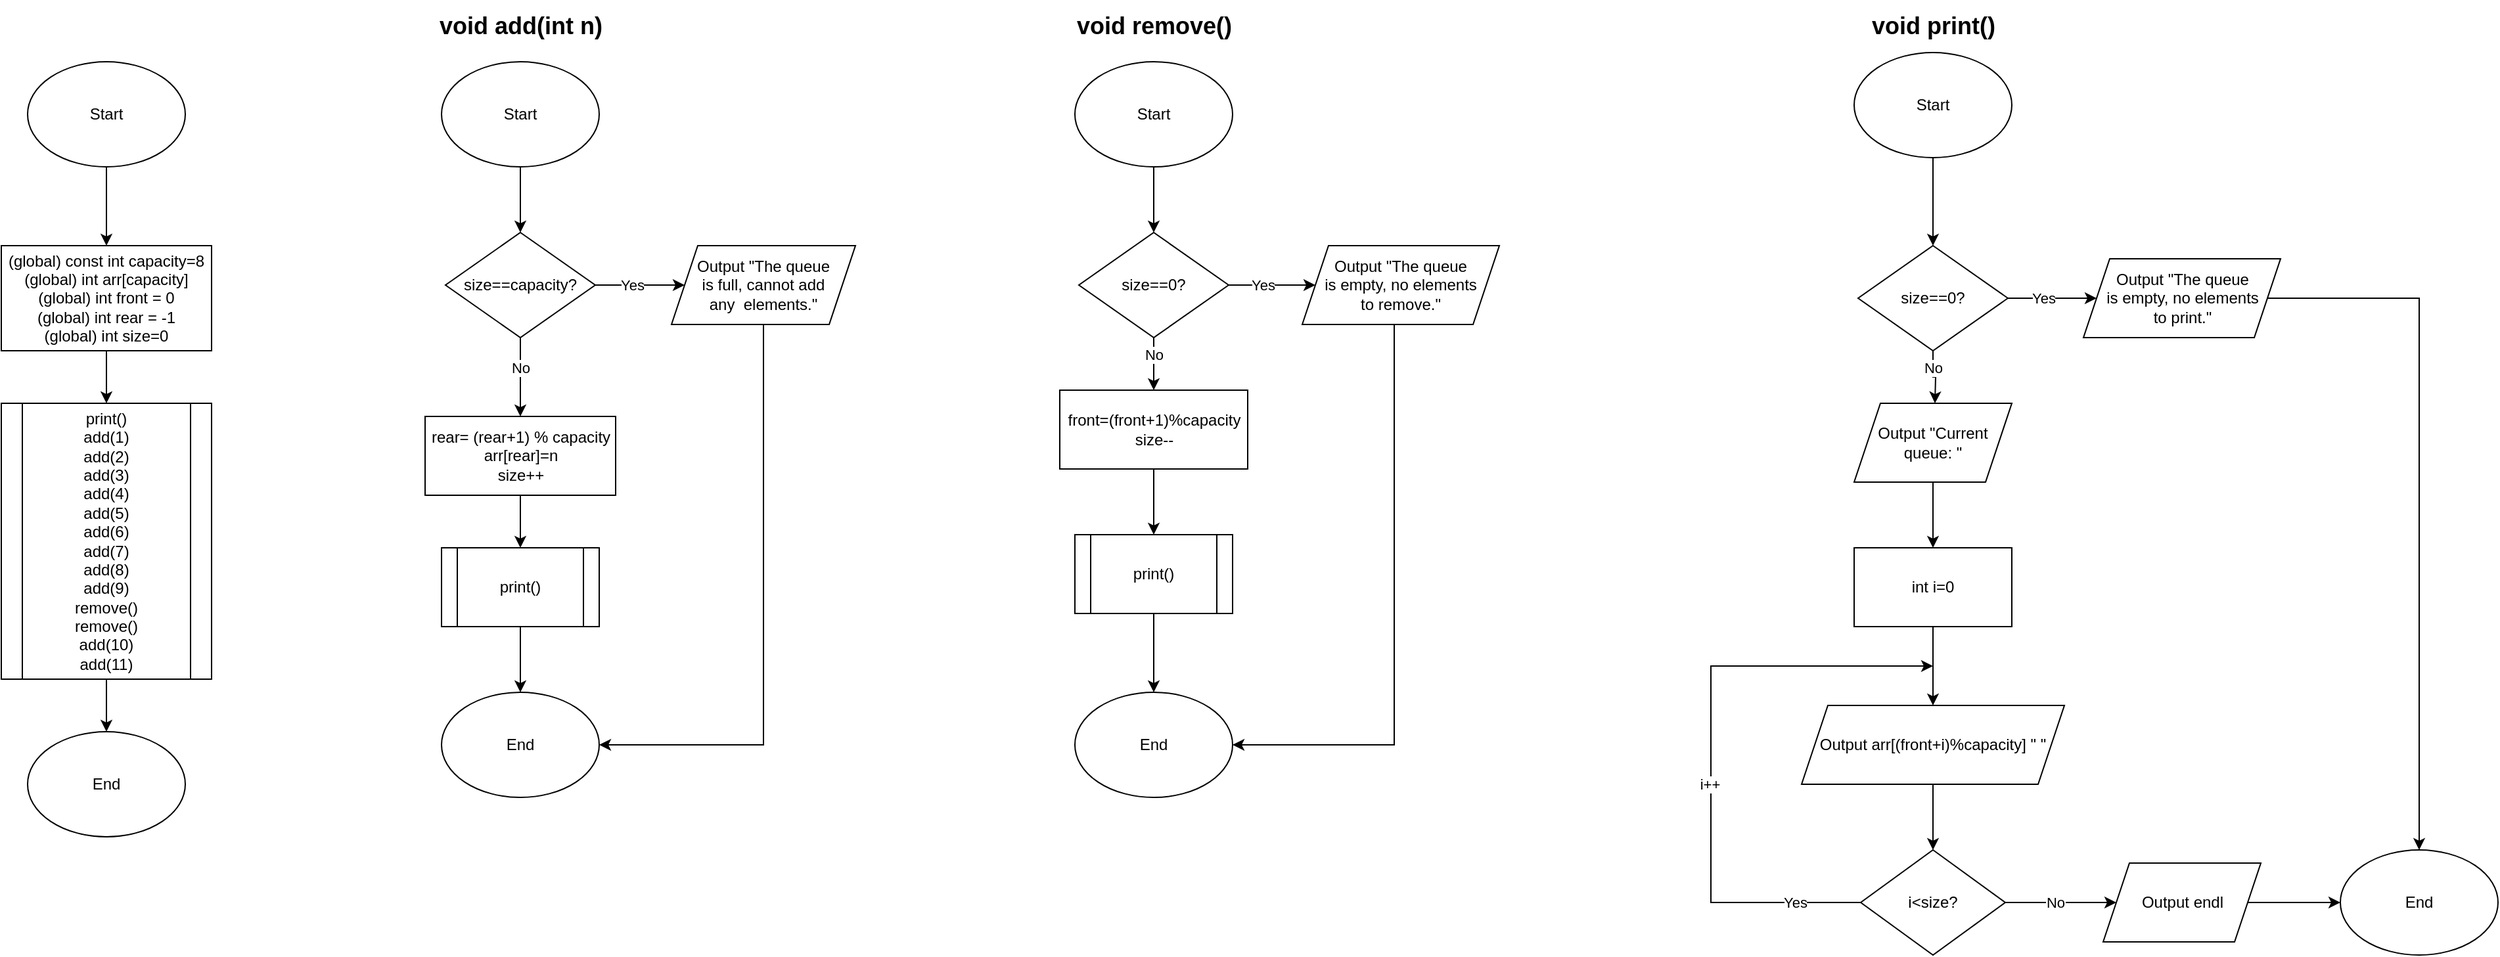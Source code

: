 <mxfile version="24.8.4">
  <diagram name="Сторінка-1" id="80chwZQd678Q8mijvlo9">
    <mxGraphModel grid="1" page="1" gridSize="10" guides="1" tooltips="1" connect="1" arrows="1" fold="1" pageScale="1" pageWidth="827" pageHeight="1169" math="0" shadow="0">
      <root>
        <mxCell id="0" />
        <mxCell id="1" parent="0" />
        <mxCell id="w2UxxnMDe0rsqvVZfb1m-3" style="edgeStyle=orthogonalEdgeStyle;rounded=0;orthogonalLoop=1;jettySize=auto;html=1;entryX=0.5;entryY=0;entryDx=0;entryDy=0;" edge="1" parent="1" source="w2UxxnMDe0rsqvVZfb1m-1" target="w2UxxnMDe0rsqvVZfb1m-2">
          <mxGeometry relative="1" as="geometry" />
        </mxCell>
        <mxCell id="w2UxxnMDe0rsqvVZfb1m-1" value="Start" style="ellipse;whiteSpace=wrap;html=1;" vertex="1" parent="1">
          <mxGeometry x="40" y="40" width="120" height="80" as="geometry" />
        </mxCell>
        <mxCell id="w2UxxnMDe0rsqvVZfb1m-5" style="edgeStyle=orthogonalEdgeStyle;rounded=0;orthogonalLoop=1;jettySize=auto;html=1;entryX=0.5;entryY=0;entryDx=0;entryDy=0;" edge="1" parent="1" source="w2UxxnMDe0rsqvVZfb1m-2" target="w2UxxnMDe0rsqvVZfb1m-4">
          <mxGeometry relative="1" as="geometry" />
        </mxCell>
        <mxCell id="w2UxxnMDe0rsqvVZfb1m-2" value="&lt;div&gt;(global) const int capacity=8&lt;/div&gt;&lt;div&gt;(global) int arr[capacity]&lt;/div&gt;&lt;div&gt;(global) int front = 0&lt;/div&gt;&lt;div&gt;(global) int rear = -1&lt;/div&gt;&lt;div&gt;(global) int size=0&lt;br&gt;&lt;/div&gt;" style="rounded=0;whiteSpace=wrap;html=1;" vertex="1" parent="1">
          <mxGeometry x="20" y="180" width="160" height="80" as="geometry" />
        </mxCell>
        <mxCell id="w2UxxnMDe0rsqvVZfb1m-7" value="" style="edgeStyle=orthogonalEdgeStyle;rounded=0;orthogonalLoop=1;jettySize=auto;html=1;" edge="1" parent="1" source="w2UxxnMDe0rsqvVZfb1m-4" target="w2UxxnMDe0rsqvVZfb1m-6">
          <mxGeometry relative="1" as="geometry" />
        </mxCell>
        <mxCell id="w2UxxnMDe0rsqvVZfb1m-4" value="&lt;div&gt;print()&lt;/div&gt;&lt;div&gt;add(1)&lt;/div&gt;&lt;div&gt;add(2)&lt;/div&gt;&lt;div&gt;add(3)&lt;/div&gt;&lt;div&gt;add(4)&lt;br&gt;add(5)&lt;/div&gt;&lt;div&gt;add(6)&lt;/div&gt;&lt;div&gt;add(7)&lt;/div&gt;&lt;div&gt;add(8)&lt;/div&gt;&lt;div&gt;add(9)&lt;/div&gt;&lt;div&gt;remove()&lt;/div&gt;&lt;div&gt;remove()&lt;/div&gt;&lt;div&gt;add(10)&lt;br&gt;add(11)&lt;br&gt;&lt;/div&gt;" style="shape=process;whiteSpace=wrap;html=1;backgroundOutline=1;" vertex="1" parent="1">
          <mxGeometry x="20" y="300" width="160" height="210" as="geometry" />
        </mxCell>
        <mxCell id="w2UxxnMDe0rsqvVZfb1m-6" value="End" style="ellipse;whiteSpace=wrap;html=1;" vertex="1" parent="1">
          <mxGeometry x="40" y="550" width="120" height="80" as="geometry" />
        </mxCell>
        <mxCell id="w2UxxnMDe0rsqvVZfb1m-9" value="&lt;div&gt;&lt;font style=&quot;font-size: 18px;&quot;&gt;&lt;b&gt;void add(int n)&lt;/b&gt;&lt;/font&gt;&lt;/div&gt;" style="text;html=1;align=center;verticalAlign=middle;resizable=0;points=[];autosize=1;strokeColor=none;fillColor=none;" vertex="1" parent="1">
          <mxGeometry x="340" y="-7" width="150" height="40" as="geometry" />
        </mxCell>
        <mxCell id="w2UxxnMDe0rsqvVZfb1m-12" value="" style="edgeStyle=orthogonalEdgeStyle;rounded=0;orthogonalLoop=1;jettySize=auto;html=1;" edge="1" parent="1" source="w2UxxnMDe0rsqvVZfb1m-10" target="w2UxxnMDe0rsqvVZfb1m-11">
          <mxGeometry relative="1" as="geometry" />
        </mxCell>
        <mxCell id="w2UxxnMDe0rsqvVZfb1m-10" value="&lt;div&gt;Start&lt;/div&gt;" style="ellipse;whiteSpace=wrap;html=1;" vertex="1" parent="1">
          <mxGeometry x="355" y="40" width="120" height="80" as="geometry" />
        </mxCell>
        <mxCell id="w2UxxnMDe0rsqvVZfb1m-14" value="" style="edgeStyle=orthogonalEdgeStyle;rounded=0;orthogonalLoop=1;jettySize=auto;html=1;" edge="1" parent="1" source="w2UxxnMDe0rsqvVZfb1m-11" target="w2UxxnMDe0rsqvVZfb1m-13">
          <mxGeometry relative="1" as="geometry" />
        </mxCell>
        <mxCell id="w2UxxnMDe0rsqvVZfb1m-17" value="Yes" style="edgeLabel;html=1;align=center;verticalAlign=middle;resizable=0;points=[];" connectable="0" vertex="1" parent="w2UxxnMDe0rsqvVZfb1m-14">
          <mxGeometry x="-0.543" relative="1" as="geometry">
            <mxPoint x="12" as="offset" />
          </mxGeometry>
        </mxCell>
        <mxCell id="w2UxxnMDe0rsqvVZfb1m-18" style="edgeStyle=orthogonalEdgeStyle;rounded=0;orthogonalLoop=1;jettySize=auto;html=1;" edge="1" parent="1" source="w2UxxnMDe0rsqvVZfb1m-11">
          <mxGeometry relative="1" as="geometry">
            <mxPoint x="415" y="310" as="targetPoint" />
          </mxGeometry>
        </mxCell>
        <mxCell id="w2UxxnMDe0rsqvVZfb1m-19" value="No" style="edgeLabel;html=1;align=center;verticalAlign=middle;resizable=0;points=[];" connectable="0" vertex="1" parent="w2UxxnMDe0rsqvVZfb1m-18">
          <mxGeometry x="-0.244" relative="1" as="geometry">
            <mxPoint as="offset" />
          </mxGeometry>
        </mxCell>
        <mxCell id="w2UxxnMDe0rsqvVZfb1m-11" value="size==capacity?" style="rhombus;whiteSpace=wrap;html=1;" vertex="1" parent="1">
          <mxGeometry x="358" y="170" width="114" height="80" as="geometry" />
        </mxCell>
        <mxCell id="w2UxxnMDe0rsqvVZfb1m-25" style="edgeStyle=orthogonalEdgeStyle;rounded=0;orthogonalLoop=1;jettySize=auto;html=1;entryX=1;entryY=0.5;entryDx=0;entryDy=0;" edge="1" parent="1" source="w2UxxnMDe0rsqvVZfb1m-13" target="w2UxxnMDe0rsqvVZfb1m-23">
          <mxGeometry relative="1" as="geometry">
            <Array as="points">
              <mxPoint x="600" y="560" />
            </Array>
          </mxGeometry>
        </mxCell>
        <mxCell id="w2UxxnMDe0rsqvVZfb1m-13" value="&lt;div&gt;Output &quot;The queue &lt;br&gt;&lt;/div&gt;&lt;div&gt;is full, cannot add&lt;/div&gt;&lt;div&gt;any&amp;nbsp; elements.&quot;&lt;/div&gt;" style="shape=parallelogram;perimeter=parallelogramPerimeter;whiteSpace=wrap;html=1;fixedSize=1;" vertex="1" parent="1">
          <mxGeometry x="530" y="180" width="140" height="60" as="geometry" />
        </mxCell>
        <mxCell id="w2UxxnMDe0rsqvVZfb1m-22" value="" style="edgeStyle=orthogonalEdgeStyle;rounded=0;orthogonalLoop=1;jettySize=auto;html=1;" edge="1" parent="1" source="w2UxxnMDe0rsqvVZfb1m-20" target="w2UxxnMDe0rsqvVZfb1m-21">
          <mxGeometry relative="1" as="geometry" />
        </mxCell>
        <mxCell id="w2UxxnMDe0rsqvVZfb1m-20" value="&lt;div&gt;rear= (rear+1) % capacity&lt;/div&gt;&lt;div&gt;arr[rear]=n&lt;/div&gt;&lt;div&gt;size++&lt;br&gt;&lt;/div&gt;" style="rounded=0;whiteSpace=wrap;html=1;" vertex="1" parent="1">
          <mxGeometry x="342.5" y="310" width="145" height="60" as="geometry" />
        </mxCell>
        <mxCell id="w2UxxnMDe0rsqvVZfb1m-24" value="" style="edgeStyle=orthogonalEdgeStyle;rounded=0;orthogonalLoop=1;jettySize=auto;html=1;" edge="1" parent="1" source="w2UxxnMDe0rsqvVZfb1m-21" target="w2UxxnMDe0rsqvVZfb1m-23">
          <mxGeometry relative="1" as="geometry" />
        </mxCell>
        <mxCell id="w2UxxnMDe0rsqvVZfb1m-21" value="print()" style="shape=process;whiteSpace=wrap;html=1;backgroundOutline=1;" vertex="1" parent="1">
          <mxGeometry x="355" y="410" width="120" height="60" as="geometry" />
        </mxCell>
        <mxCell id="w2UxxnMDe0rsqvVZfb1m-23" value="End" style="ellipse;whiteSpace=wrap;html=1;" vertex="1" parent="1">
          <mxGeometry x="355" y="520" width="120" height="80" as="geometry" />
        </mxCell>
        <mxCell id="w2UxxnMDe0rsqvVZfb1m-27" value="&lt;b&gt;&lt;font style=&quot;font-size: 18px;&quot;&gt;void remove()&lt;br&gt;&lt;/font&gt;&lt;/b&gt;" style="text;html=1;align=center;verticalAlign=middle;resizable=0;points=[];autosize=1;strokeColor=none;fillColor=none;" vertex="1" parent="1">
          <mxGeometry x="827" y="-7" width="140" height="40" as="geometry" />
        </mxCell>
        <mxCell id="w2UxxnMDe0rsqvVZfb1m-30" value="" style="edgeStyle=orthogonalEdgeStyle;rounded=0;orthogonalLoop=1;jettySize=auto;html=1;" edge="1" parent="1" source="w2UxxnMDe0rsqvVZfb1m-28" target="w2UxxnMDe0rsqvVZfb1m-29">
          <mxGeometry relative="1" as="geometry" />
        </mxCell>
        <mxCell id="w2UxxnMDe0rsqvVZfb1m-28" value="Start" style="ellipse;whiteSpace=wrap;html=1;" vertex="1" parent="1">
          <mxGeometry x="837" y="40" width="120" height="80" as="geometry" />
        </mxCell>
        <mxCell id="w2UxxnMDe0rsqvVZfb1m-32" value="" style="edgeStyle=orthogonalEdgeStyle;rounded=0;orthogonalLoop=1;jettySize=auto;html=1;" edge="1" parent="1" source="w2UxxnMDe0rsqvVZfb1m-29" target="w2UxxnMDe0rsqvVZfb1m-31">
          <mxGeometry relative="1" as="geometry" />
        </mxCell>
        <mxCell id="w2UxxnMDe0rsqvVZfb1m-33" value="Yes" style="edgeLabel;html=1;align=center;verticalAlign=middle;resizable=0;points=[];" connectable="0" vertex="1" parent="w2UxxnMDe0rsqvVZfb1m-32">
          <mxGeometry x="-0.212" relative="1" as="geometry">
            <mxPoint as="offset" />
          </mxGeometry>
        </mxCell>
        <mxCell id="w2UxxnMDe0rsqvVZfb1m-35" value="" style="edgeStyle=orthogonalEdgeStyle;rounded=0;orthogonalLoop=1;jettySize=auto;html=1;" edge="1" parent="1" source="w2UxxnMDe0rsqvVZfb1m-29" target="w2UxxnMDe0rsqvVZfb1m-34">
          <mxGeometry relative="1" as="geometry" />
        </mxCell>
        <mxCell id="w2UxxnMDe0rsqvVZfb1m-41" value="No" style="edgeLabel;html=1;align=center;verticalAlign=middle;resizable=0;points=[];" connectable="0" vertex="1" parent="w2UxxnMDe0rsqvVZfb1m-35">
          <mxGeometry x="-0.375" relative="1" as="geometry">
            <mxPoint as="offset" />
          </mxGeometry>
        </mxCell>
        <mxCell id="w2UxxnMDe0rsqvVZfb1m-29" value="size==0?" style="rhombus;whiteSpace=wrap;html=1;" vertex="1" parent="1">
          <mxGeometry x="840" y="170" width="114" height="80" as="geometry" />
        </mxCell>
        <mxCell id="w2UxxnMDe0rsqvVZfb1m-40" style="edgeStyle=orthogonalEdgeStyle;rounded=0;orthogonalLoop=1;jettySize=auto;html=1;entryX=1;entryY=0.5;entryDx=0;entryDy=0;" edge="1" parent="1" source="w2UxxnMDe0rsqvVZfb1m-31" target="w2UxxnMDe0rsqvVZfb1m-38">
          <mxGeometry relative="1" as="geometry">
            <mxPoint x="960" y="560" as="targetPoint" />
            <Array as="points">
              <mxPoint x="1080" y="560" />
            </Array>
          </mxGeometry>
        </mxCell>
        <mxCell id="w2UxxnMDe0rsqvVZfb1m-31" value="&lt;div&gt;Output &quot;The queue &lt;br&gt;&lt;/div&gt;&lt;div&gt;is empty, no elements&lt;/div&gt;&lt;div&gt;to remove.&quot;&lt;/div&gt;" style="shape=parallelogram;perimeter=parallelogramPerimeter;whiteSpace=wrap;html=1;fixedSize=1;" vertex="1" parent="1">
          <mxGeometry x="1010" y="180" width="150" height="60" as="geometry" />
        </mxCell>
        <mxCell id="w2UxxnMDe0rsqvVZfb1m-37" value="" style="edgeStyle=orthogonalEdgeStyle;rounded=0;orthogonalLoop=1;jettySize=auto;html=1;" edge="1" parent="1" source="w2UxxnMDe0rsqvVZfb1m-34" target="w2UxxnMDe0rsqvVZfb1m-36">
          <mxGeometry relative="1" as="geometry" />
        </mxCell>
        <mxCell id="w2UxxnMDe0rsqvVZfb1m-34" value="&lt;div&gt;front=(front+1)%capacity&lt;/div&gt;&lt;div&gt;size--&lt;br&gt;&lt;/div&gt;" style="rounded=0;whiteSpace=wrap;html=1;" vertex="1" parent="1">
          <mxGeometry x="825.5" y="290" width="143" height="60" as="geometry" />
        </mxCell>
        <mxCell id="w2UxxnMDe0rsqvVZfb1m-39" value="" style="edgeStyle=orthogonalEdgeStyle;rounded=0;orthogonalLoop=1;jettySize=auto;html=1;" edge="1" parent="1" source="w2UxxnMDe0rsqvVZfb1m-36" target="w2UxxnMDe0rsqvVZfb1m-38">
          <mxGeometry relative="1" as="geometry" />
        </mxCell>
        <mxCell id="w2UxxnMDe0rsqvVZfb1m-36" value="print()" style="shape=process;whiteSpace=wrap;html=1;backgroundOutline=1;" vertex="1" parent="1">
          <mxGeometry x="837" y="400" width="120" height="60" as="geometry" />
        </mxCell>
        <mxCell id="w2UxxnMDe0rsqvVZfb1m-38" value="End" style="ellipse;whiteSpace=wrap;html=1;" vertex="1" parent="1">
          <mxGeometry x="837" y="520" width="120" height="80" as="geometry" />
        </mxCell>
        <mxCell id="w2UxxnMDe0rsqvVZfb1m-42" value="&lt;div&gt;&lt;b&gt;&lt;font style=&quot;font-size: 18px;&quot;&gt;void print()&lt;/font&gt;&lt;/b&gt;&lt;/div&gt;" style="text;html=1;align=center;verticalAlign=middle;resizable=0;points=[];autosize=1;strokeColor=none;fillColor=none;" vertex="1" parent="1">
          <mxGeometry x="1430" y="-7" width="120" height="40" as="geometry" />
        </mxCell>
        <mxCell id="w2UxxnMDe0rsqvVZfb1m-51" value="" style="edgeStyle=orthogonalEdgeStyle;rounded=0;orthogonalLoop=1;jettySize=auto;html=1;" edge="1" parent="1" source="w2UxxnMDe0rsqvVZfb1m-43" target="w2UxxnMDe0rsqvVZfb1m-48">
          <mxGeometry relative="1" as="geometry" />
        </mxCell>
        <mxCell id="w2UxxnMDe0rsqvVZfb1m-43" value="Start" style="ellipse;whiteSpace=wrap;html=1;" vertex="1" parent="1">
          <mxGeometry x="1430" y="33" width="120" height="80" as="geometry" />
        </mxCell>
        <mxCell id="w2UxxnMDe0rsqvVZfb1m-44" value="" style="edgeStyle=orthogonalEdgeStyle;rounded=0;orthogonalLoop=1;jettySize=auto;html=1;" edge="1" parent="1" source="w2UxxnMDe0rsqvVZfb1m-48" target="w2UxxnMDe0rsqvVZfb1m-49">
          <mxGeometry relative="1" as="geometry" />
        </mxCell>
        <mxCell id="w2UxxnMDe0rsqvVZfb1m-45" value="Yes" style="edgeLabel;html=1;align=center;verticalAlign=middle;resizable=0;points=[];" connectable="0" vertex="1" parent="w2UxxnMDe0rsqvVZfb1m-44">
          <mxGeometry x="-0.212" relative="1" as="geometry">
            <mxPoint as="offset" />
          </mxGeometry>
        </mxCell>
        <mxCell id="w2UxxnMDe0rsqvVZfb1m-46" value="" style="edgeStyle=orthogonalEdgeStyle;rounded=0;orthogonalLoop=1;jettySize=auto;html=1;" edge="1" parent="1" source="w2UxxnMDe0rsqvVZfb1m-48">
          <mxGeometry relative="1" as="geometry">
            <mxPoint x="1491.5" y="300" as="targetPoint" />
          </mxGeometry>
        </mxCell>
        <mxCell id="w2UxxnMDe0rsqvVZfb1m-47" value="No" style="edgeLabel;html=1;align=center;verticalAlign=middle;resizable=0;points=[];" connectable="0" vertex="1" parent="w2UxxnMDe0rsqvVZfb1m-46">
          <mxGeometry x="-0.375" relative="1" as="geometry">
            <mxPoint as="offset" />
          </mxGeometry>
        </mxCell>
        <mxCell id="w2UxxnMDe0rsqvVZfb1m-48" value="size==0?" style="rhombus;whiteSpace=wrap;html=1;" vertex="1" parent="1">
          <mxGeometry x="1433" y="180" width="114" height="80" as="geometry" />
        </mxCell>
        <mxCell id="w2UxxnMDe0rsqvVZfb1m-66" style="edgeStyle=orthogonalEdgeStyle;rounded=0;orthogonalLoop=1;jettySize=auto;html=1;entryX=0.5;entryY=0;entryDx=0;entryDy=0;" edge="1" parent="1" source="w2UxxnMDe0rsqvVZfb1m-49" target="w2UxxnMDe0rsqvVZfb1m-68">
          <mxGeometry relative="1" as="geometry">
            <mxPoint x="1679.5" y="440" as="targetPoint" />
          </mxGeometry>
        </mxCell>
        <mxCell id="w2UxxnMDe0rsqvVZfb1m-49" value="&lt;div&gt;Output &quot;The queue &lt;br&gt;&lt;/div&gt;&lt;div&gt;is empty, no elements&lt;/div&gt;&lt;div&gt;to print.&quot;&lt;/div&gt;" style="shape=parallelogram;perimeter=parallelogramPerimeter;whiteSpace=wrap;html=1;fixedSize=1;" vertex="1" parent="1">
          <mxGeometry x="1604.5" y="190" width="150" height="60" as="geometry" />
        </mxCell>
        <mxCell id="w2UxxnMDe0rsqvVZfb1m-53" style="edgeStyle=orthogonalEdgeStyle;rounded=0;orthogonalLoop=1;jettySize=auto;html=1;" edge="1" parent="1" source="w2UxxnMDe0rsqvVZfb1m-52">
          <mxGeometry relative="1" as="geometry">
            <mxPoint x="1490" y="410" as="targetPoint" />
          </mxGeometry>
        </mxCell>
        <mxCell id="w2UxxnMDe0rsqvVZfb1m-52" value="&lt;div&gt;Output &quot;Current&lt;/div&gt;&lt;div&gt;queue: &quot;&lt;/div&gt;" style="shape=parallelogram;perimeter=parallelogramPerimeter;whiteSpace=wrap;html=1;fixedSize=1;" vertex="1" parent="1">
          <mxGeometry x="1430" y="300" width="120" height="60" as="geometry" />
        </mxCell>
        <mxCell id="w2UxxnMDe0rsqvVZfb1m-56" value="" style="edgeStyle=orthogonalEdgeStyle;rounded=0;orthogonalLoop=1;jettySize=auto;html=1;" edge="1" parent="1" source="w2UxxnMDe0rsqvVZfb1m-54" target="w2UxxnMDe0rsqvVZfb1m-55">
          <mxGeometry relative="1" as="geometry" />
        </mxCell>
        <mxCell id="w2UxxnMDe0rsqvVZfb1m-54" value="int i=0" style="rounded=0;whiteSpace=wrap;html=1;" vertex="1" parent="1">
          <mxGeometry x="1430" y="410" width="120" height="60" as="geometry" />
        </mxCell>
        <mxCell id="w2UxxnMDe0rsqvVZfb1m-57" style="edgeStyle=orthogonalEdgeStyle;rounded=0;orthogonalLoop=1;jettySize=auto;html=1;" edge="1" parent="1" source="w2UxxnMDe0rsqvVZfb1m-55">
          <mxGeometry relative="1" as="geometry">
            <mxPoint x="1490" y="640" as="targetPoint" />
          </mxGeometry>
        </mxCell>
        <mxCell id="w2UxxnMDe0rsqvVZfb1m-55" value="Output arr[(front+i)%capacity] &quot; &quot;" style="shape=parallelogram;perimeter=parallelogramPerimeter;whiteSpace=wrap;html=1;fixedSize=1;" vertex="1" parent="1">
          <mxGeometry x="1390" y="530" width="200" height="60" as="geometry" />
        </mxCell>
        <mxCell id="w2UxxnMDe0rsqvVZfb1m-59" style="edgeStyle=orthogonalEdgeStyle;rounded=0;orthogonalLoop=1;jettySize=auto;html=1;" edge="1" parent="1" source="w2UxxnMDe0rsqvVZfb1m-58">
          <mxGeometry relative="1" as="geometry">
            <mxPoint x="1490" y="500" as="targetPoint" />
            <Array as="points">
              <mxPoint x="1321" y="680" />
            </Array>
          </mxGeometry>
        </mxCell>
        <mxCell id="w2UxxnMDe0rsqvVZfb1m-60" value="Yes" style="edgeLabel;html=1;align=center;verticalAlign=middle;resizable=0;points=[];" connectable="0" vertex="1" parent="w2UxxnMDe0rsqvVZfb1m-59">
          <mxGeometry x="-0.784" relative="1" as="geometry">
            <mxPoint as="offset" />
          </mxGeometry>
        </mxCell>
        <mxCell id="w2UxxnMDe0rsqvVZfb1m-61" value="i++" style="edgeLabel;html=1;align=center;verticalAlign=middle;resizable=0;points=[];" connectable="0" vertex="1" parent="w2UxxnMDe0rsqvVZfb1m-59">
          <mxGeometry x="-0.127" relative="1" as="geometry">
            <mxPoint x="-1" y="-2" as="offset" />
          </mxGeometry>
        </mxCell>
        <mxCell id="w2UxxnMDe0rsqvVZfb1m-62" style="edgeStyle=orthogonalEdgeStyle;rounded=0;orthogonalLoop=1;jettySize=auto;html=1;" edge="1" parent="1" source="w2UxxnMDe0rsqvVZfb1m-58" target="w2UxxnMDe0rsqvVZfb1m-63">
          <mxGeometry relative="1" as="geometry">
            <mxPoint x="1600" y="680" as="targetPoint" />
          </mxGeometry>
        </mxCell>
        <mxCell id="w2UxxnMDe0rsqvVZfb1m-64" value="No" style="edgeLabel;html=1;align=center;verticalAlign=middle;resizable=0;points=[];" connectable="0" vertex="1" parent="w2UxxnMDe0rsqvVZfb1m-62">
          <mxGeometry x="-0.101" relative="1" as="geometry">
            <mxPoint as="offset" />
          </mxGeometry>
        </mxCell>
        <mxCell id="w2UxxnMDe0rsqvVZfb1m-58" value="i&amp;lt;size?" style="rhombus;whiteSpace=wrap;html=1;" vertex="1" parent="1">
          <mxGeometry x="1435" y="640" width="110" height="80" as="geometry" />
        </mxCell>
        <mxCell id="w2UxxnMDe0rsqvVZfb1m-67" style="edgeStyle=orthogonalEdgeStyle;rounded=0;orthogonalLoop=1;jettySize=auto;html=1;entryX=0;entryY=0.5;entryDx=0;entryDy=0;" edge="1" parent="1" source="w2UxxnMDe0rsqvVZfb1m-63" target="w2UxxnMDe0rsqvVZfb1m-68">
          <mxGeometry relative="1" as="geometry">
            <mxPoint x="1679.5" y="510" as="targetPoint" />
          </mxGeometry>
        </mxCell>
        <mxCell id="w2UxxnMDe0rsqvVZfb1m-63" value="Output endl" style="shape=parallelogram;perimeter=parallelogramPerimeter;whiteSpace=wrap;html=1;fixedSize=1;" vertex="1" parent="1">
          <mxGeometry x="1619.5" y="650" width="120" height="60" as="geometry" />
        </mxCell>
        <mxCell id="w2UxxnMDe0rsqvVZfb1m-68" value="End" style="ellipse;whiteSpace=wrap;html=1;" vertex="1" parent="1">
          <mxGeometry x="1800" y="640" width="120" height="80" as="geometry" />
        </mxCell>
      </root>
    </mxGraphModel>
  </diagram>
</mxfile>

